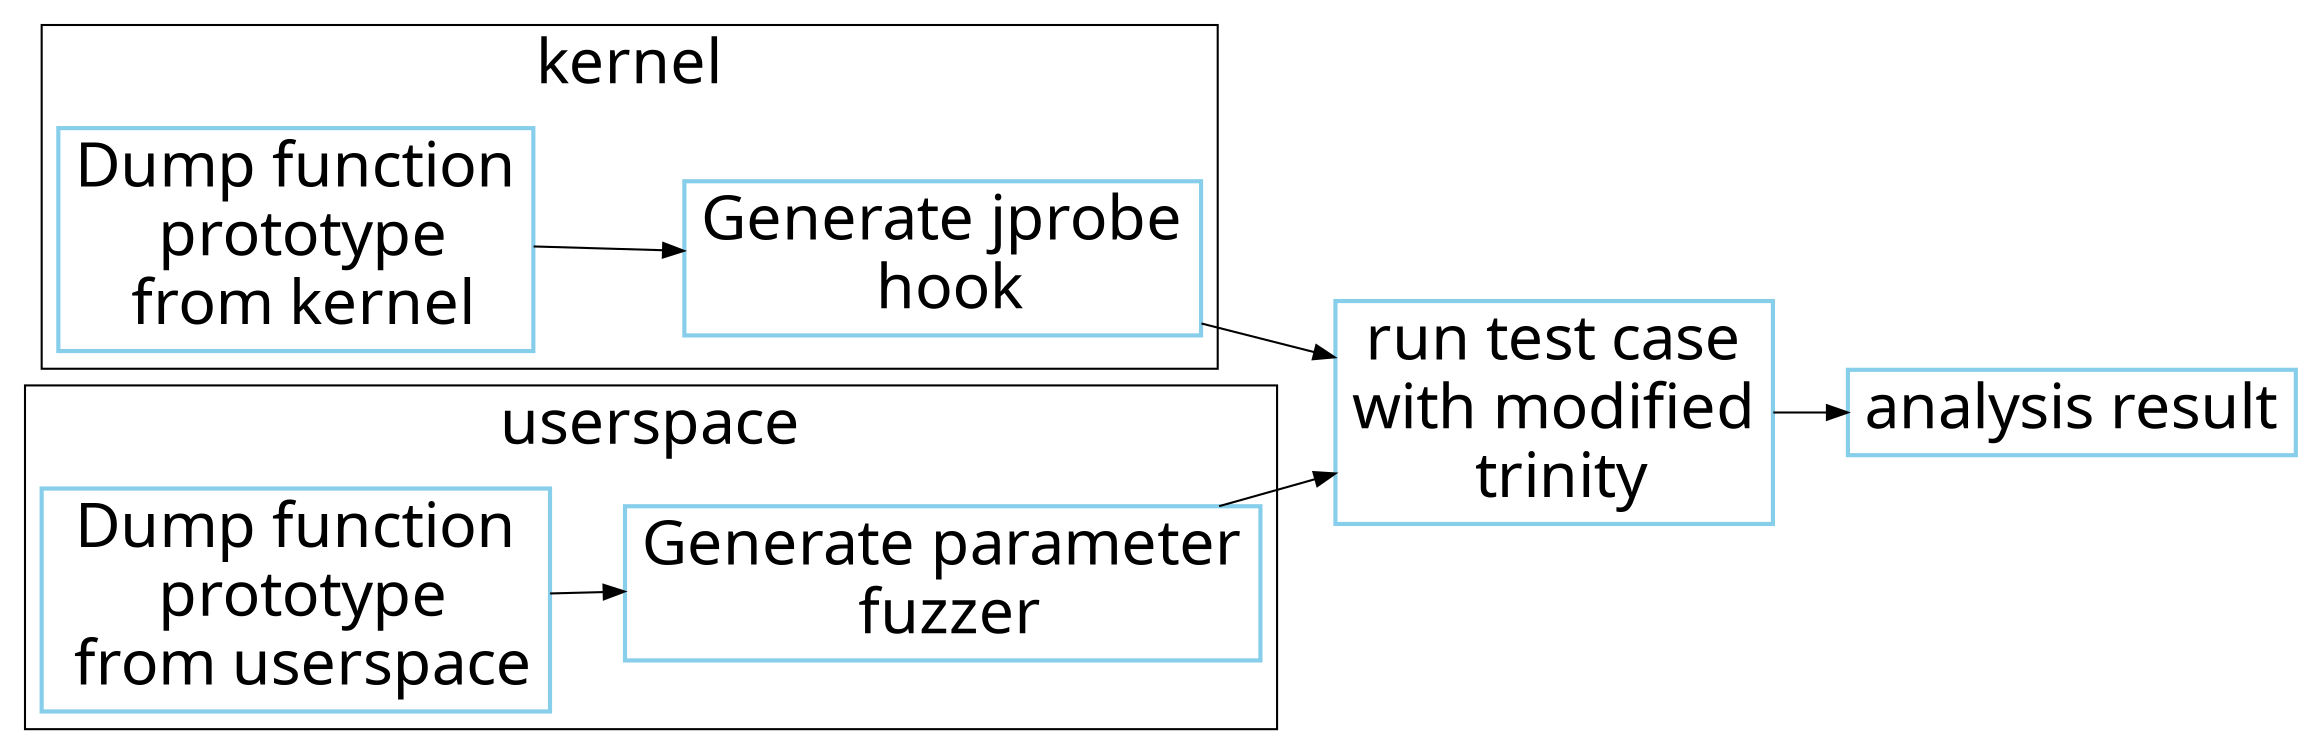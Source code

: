 //dot -Tjpeg a.dot -o a.jpeg

digraph syscall_unit_test{
    rankdir = LR;
//    rankdir = TB;
    fontname = "Microsoft YaHei";
    fontsize = 30;

    node [ fontname = "Microsoft YaHei", fontsize = 30, shape = "record", color="skyblue", style="bold"];
    edge [ fontname = "Microsoft YaHei", fontsize = 30 ];

    subgraph cluster__kernel {
        label = "kernel";
        dump_function_prototype_from_kernel [ label = "Dump function\n prototype\n from kernel"];
        generate_jprobe_hook [ label = "Generate jprobe\n hook" ];

    }

    subgraph cluster__userspace {
        label = "userspace";
        dump_function_prototype_from_userspace [ label = "Dump function\n prototype\n from userspace"];
        generate_parameter_fuzzer [ label = "Generate parameter\n fuzzer"];
    }

    run_test_case_with_modified_trinity [ label = "run test case\nwith modified\n trinity"];
    analysis_result [ label = "analysis result" ];

    dump_function_prototype_from_kernel -> generate_jprobe_hook -> run_test_case_with_modified_trinity;
    dump_function_prototype_from_userspace -> generate_parameter_fuzzer -> run_test_case_with_modified_trinity;

    run_test_case_with_modified_trinity -> analysis_result;
}

